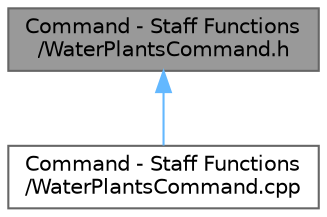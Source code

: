 digraph "Command - Staff Functions/WaterPlantsCommand.h"
{
 // INTERACTIVE_SVG=YES
 // LATEX_PDF_SIZE
  bgcolor="transparent";
  edge [fontname=Helvetica,fontsize=10,labelfontname=Helvetica,labelfontsize=10];
  node [fontname=Helvetica,fontsize=10,shape=box,height=0.2,width=0.4];
  Node1 [id="Node000001",label="Command - Staff Functions\l/WaterPlantsCommand.h",height=0.2,width=0.4,color="gray40", fillcolor="grey60", style="filled", fontcolor="black",tooltip="Concrete Command for plant watering operations."];
  Node1 -> Node2 [id="edge1_Node000001_Node000002",dir="back",color="steelblue1",style="solid",tooltip=" "];
  Node2 [id="Node000002",label="Command - Staff Functions\l/WaterPlantsCommand.cpp",height=0.2,width=0.4,color="grey40", fillcolor="white", style="filled",URL="$_water_plants_command_8cpp.html",tooltip=" "];
}
